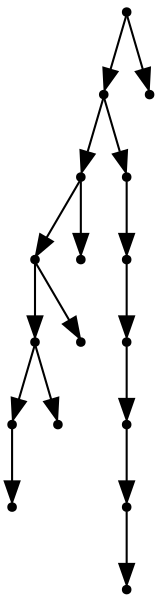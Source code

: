 digraph {
  16 [shape=point];
  14 [shape=point];
  7 [shape=point];
  5 [shape=point];
  3 [shape=point];
  1 [shape=point];
  0 [shape=point];
  2 [shape=point];
  4 [shape=point];
  6 [shape=point];
  13 [shape=point];
  12 [shape=point];
  11 [shape=point];
  10 [shape=point];
  9 [shape=point];
  8 [shape=point];
  15 [shape=point];
16 -> 14;
14 -> 7;
7 -> 5;
5 -> 3;
3 -> 1;
1 -> 0;
3 -> 2;
5 -> 4;
7 -> 6;
14 -> 13;
13 -> 12;
12 -> 11;
11 -> 10;
10 -> 9;
9 -> 8;
16 -> 15;
}
